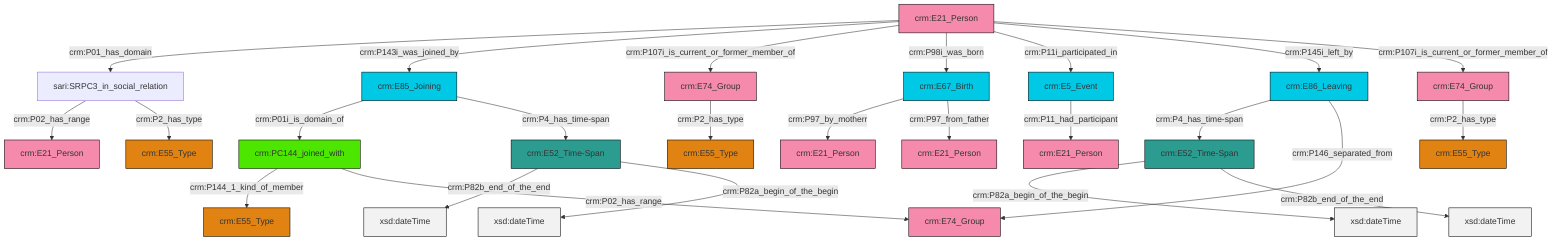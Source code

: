 graph TD
classDef Literal fill:#f2f2f2,stroke:#000000;
classDef CRM_Entity fill:#FFFFFF,stroke:#000000;
classDef Temporal_Entity fill:#00C9E6, stroke:#000000;
classDef Type fill:#E18312, stroke:#000000;
classDef Time-Span fill:#2C9C91, stroke:#000000;
classDef Appellation fill:#FFEB7F, stroke:#000000;
classDef Place fill:#008836, stroke:#000000;
classDef Persistent_Item fill:#B266B2, stroke:#000000;
classDef Conceptual_Object fill:#FFD700, stroke:#000000;
classDef Physical_Thing fill:#D2B48C, stroke:#000000;
classDef Actor fill:#f58aad, stroke:#000000;
classDef PC_Classes fill:#4ce600, stroke:#000000;
classDef Multi fill:#cccccc,stroke:#000000;

2["crm:E21_Person"]:::Actor -->|crm:P01_has_domain| 3["sari:SRPC3_in_social_relation"]:::Default
0["crm:E74_Group"]:::Actor -->|crm:P2_has_type| 4["crm:E55_Type"]:::Type
5["crm:E85_Joining"]:::Temporal_Entity -->|crm:P01i_is_domain_of| 7["crm:PC144_joined_with"]:::PC_Classes
11["crm:E52_Time-Span"]:::Time-Span -->|crm:P82a_begin_of_the_begin| 12[xsd:dateTime]:::Literal
13["crm:E86_Leaving"]:::Temporal_Entity -->|crm:P4_has_time-span| 11["crm:E52_Time-Span"]:::Time-Span
11["crm:E52_Time-Span"]:::Time-Span -->|crm:P82b_end_of_the_end| 14[xsd:dateTime]:::Literal
2["crm:E21_Person"]:::Actor -->|crm:P143i_was_joined_by| 5["crm:E85_Joining"]:::Temporal_Entity
2["crm:E21_Person"]:::Actor -->|crm:P107i_is_current_or_former_member_of| 9["crm:E74_Group"]:::Actor
21["crm:E5_Event"]:::Temporal_Entity -->|crm:P11_had_participant| 22["crm:E21_Person"]:::Actor
15["crm:E67_Birth"]:::Temporal_Entity -->|crm:P97_by_motherr| 17["crm:E21_Person"]:::Actor
25["crm:E52_Time-Span"]:::Time-Span -->|crm:P82b_end_of_the_end| 32[xsd:dateTime]:::Literal
2["crm:E21_Person"]:::Actor -->|crm:P98i_was_born| 15["crm:E67_Birth"]:::Temporal_Entity
3["sari:SRPC3_in_social_relation"]:::Default -->|crm:P02_has_range| 40["crm:E21_Person"]:::Actor
13["crm:E86_Leaving"]:::Temporal_Entity -->|crm:P146_separated_from| 19["crm:E74_Group"]:::Actor
15["crm:E67_Birth"]:::Temporal_Entity -->|crm:P97_from_father| 37["crm:E21_Person"]:::Actor
2["crm:E21_Person"]:::Actor -->|crm:P11i_participated_in| 21["crm:E5_Event"]:::Temporal_Entity
7["crm:PC144_joined_with"]:::PC_Classes -->|crm:P144_1_kind_of_member| 23["crm:E55_Type"]:::Type
9["crm:E74_Group"]:::Actor -->|crm:P2_has_type| 30["crm:E55_Type"]:::Type
3["sari:SRPC3_in_social_relation"]:::Default -->|crm:P2_has_type| 33["crm:E55_Type"]:::Type
2["crm:E21_Person"]:::Actor -->|crm:P145i_left_by| 13["crm:E86_Leaving"]:::Temporal_Entity
2["crm:E21_Person"]:::Actor -->|crm:P107i_is_current_or_former_member_of| 0["crm:E74_Group"]:::Actor
7["crm:PC144_joined_with"]:::PC_Classes -->|crm:P02_has_range| 19["crm:E74_Group"]:::Actor
25["crm:E52_Time-Span"]:::Time-Span -->|crm:P82a_begin_of_the_begin| 46[xsd:dateTime]:::Literal
5["crm:E85_Joining"]:::Temporal_Entity -->|crm:P4_has_time-span| 25["crm:E52_Time-Span"]:::Time-Span